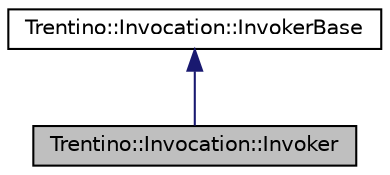 digraph G
{
  edge [fontname="Helvetica",fontsize="10",labelfontname="Helvetica",labelfontsize="10"];
  node [fontname="Helvetica",fontsize="10",shape=record];
  Node1 [label="Trentino::Invocation::Invoker",height=0.2,width=0.4,color="black", fillcolor="grey75", style="filled" fontcolor="black"];
  Node2 -> Node1 [dir="back",color="midnightblue",fontsize="10",style="solid",fontname="Helvetica"];
  Node2 [label="Trentino::Invocation::InvokerBase",height=0.2,width=0.4,color="black", fillcolor="white", style="filled",URL="$class_trentino_1_1_invocation_1_1_invoker_base.html",tooltip="Baseclass to invoke a method with specified invocationData and invocationContext."];
}
